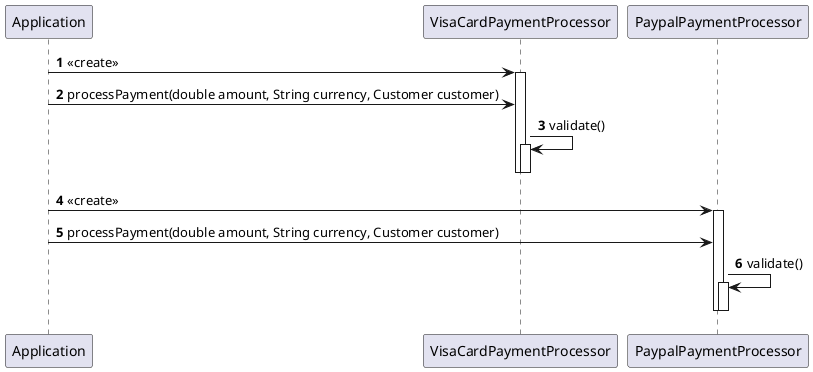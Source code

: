 @startuml
autonumber

Application -> VisaCardPaymentProcessor : <<create>>
activate VisaCardPaymentProcessor
Application -> VisaCardPaymentProcessor : processPayment(double amount, String currency, Customer customer)
VisaCardPaymentProcessor -> VisaCardPaymentProcessor : validate()
activate VisaCardPaymentProcessor
deactivate VisaCardPaymentProcessor
deactivate VisaCardPaymentProcessor

Application -> PaypalPaymentProcessor : <<create>>
activate PaypalPaymentProcessor
Application -> PaypalPaymentProcessor : processPayment(double amount, String currency, Customer customer)
PaypalPaymentProcessor -> PaypalPaymentProcessor : validate()
activate PaypalPaymentProcessor
deactivate PaypalPaymentProcessor
deactivate PaypalPaymentProcessor

@enduml